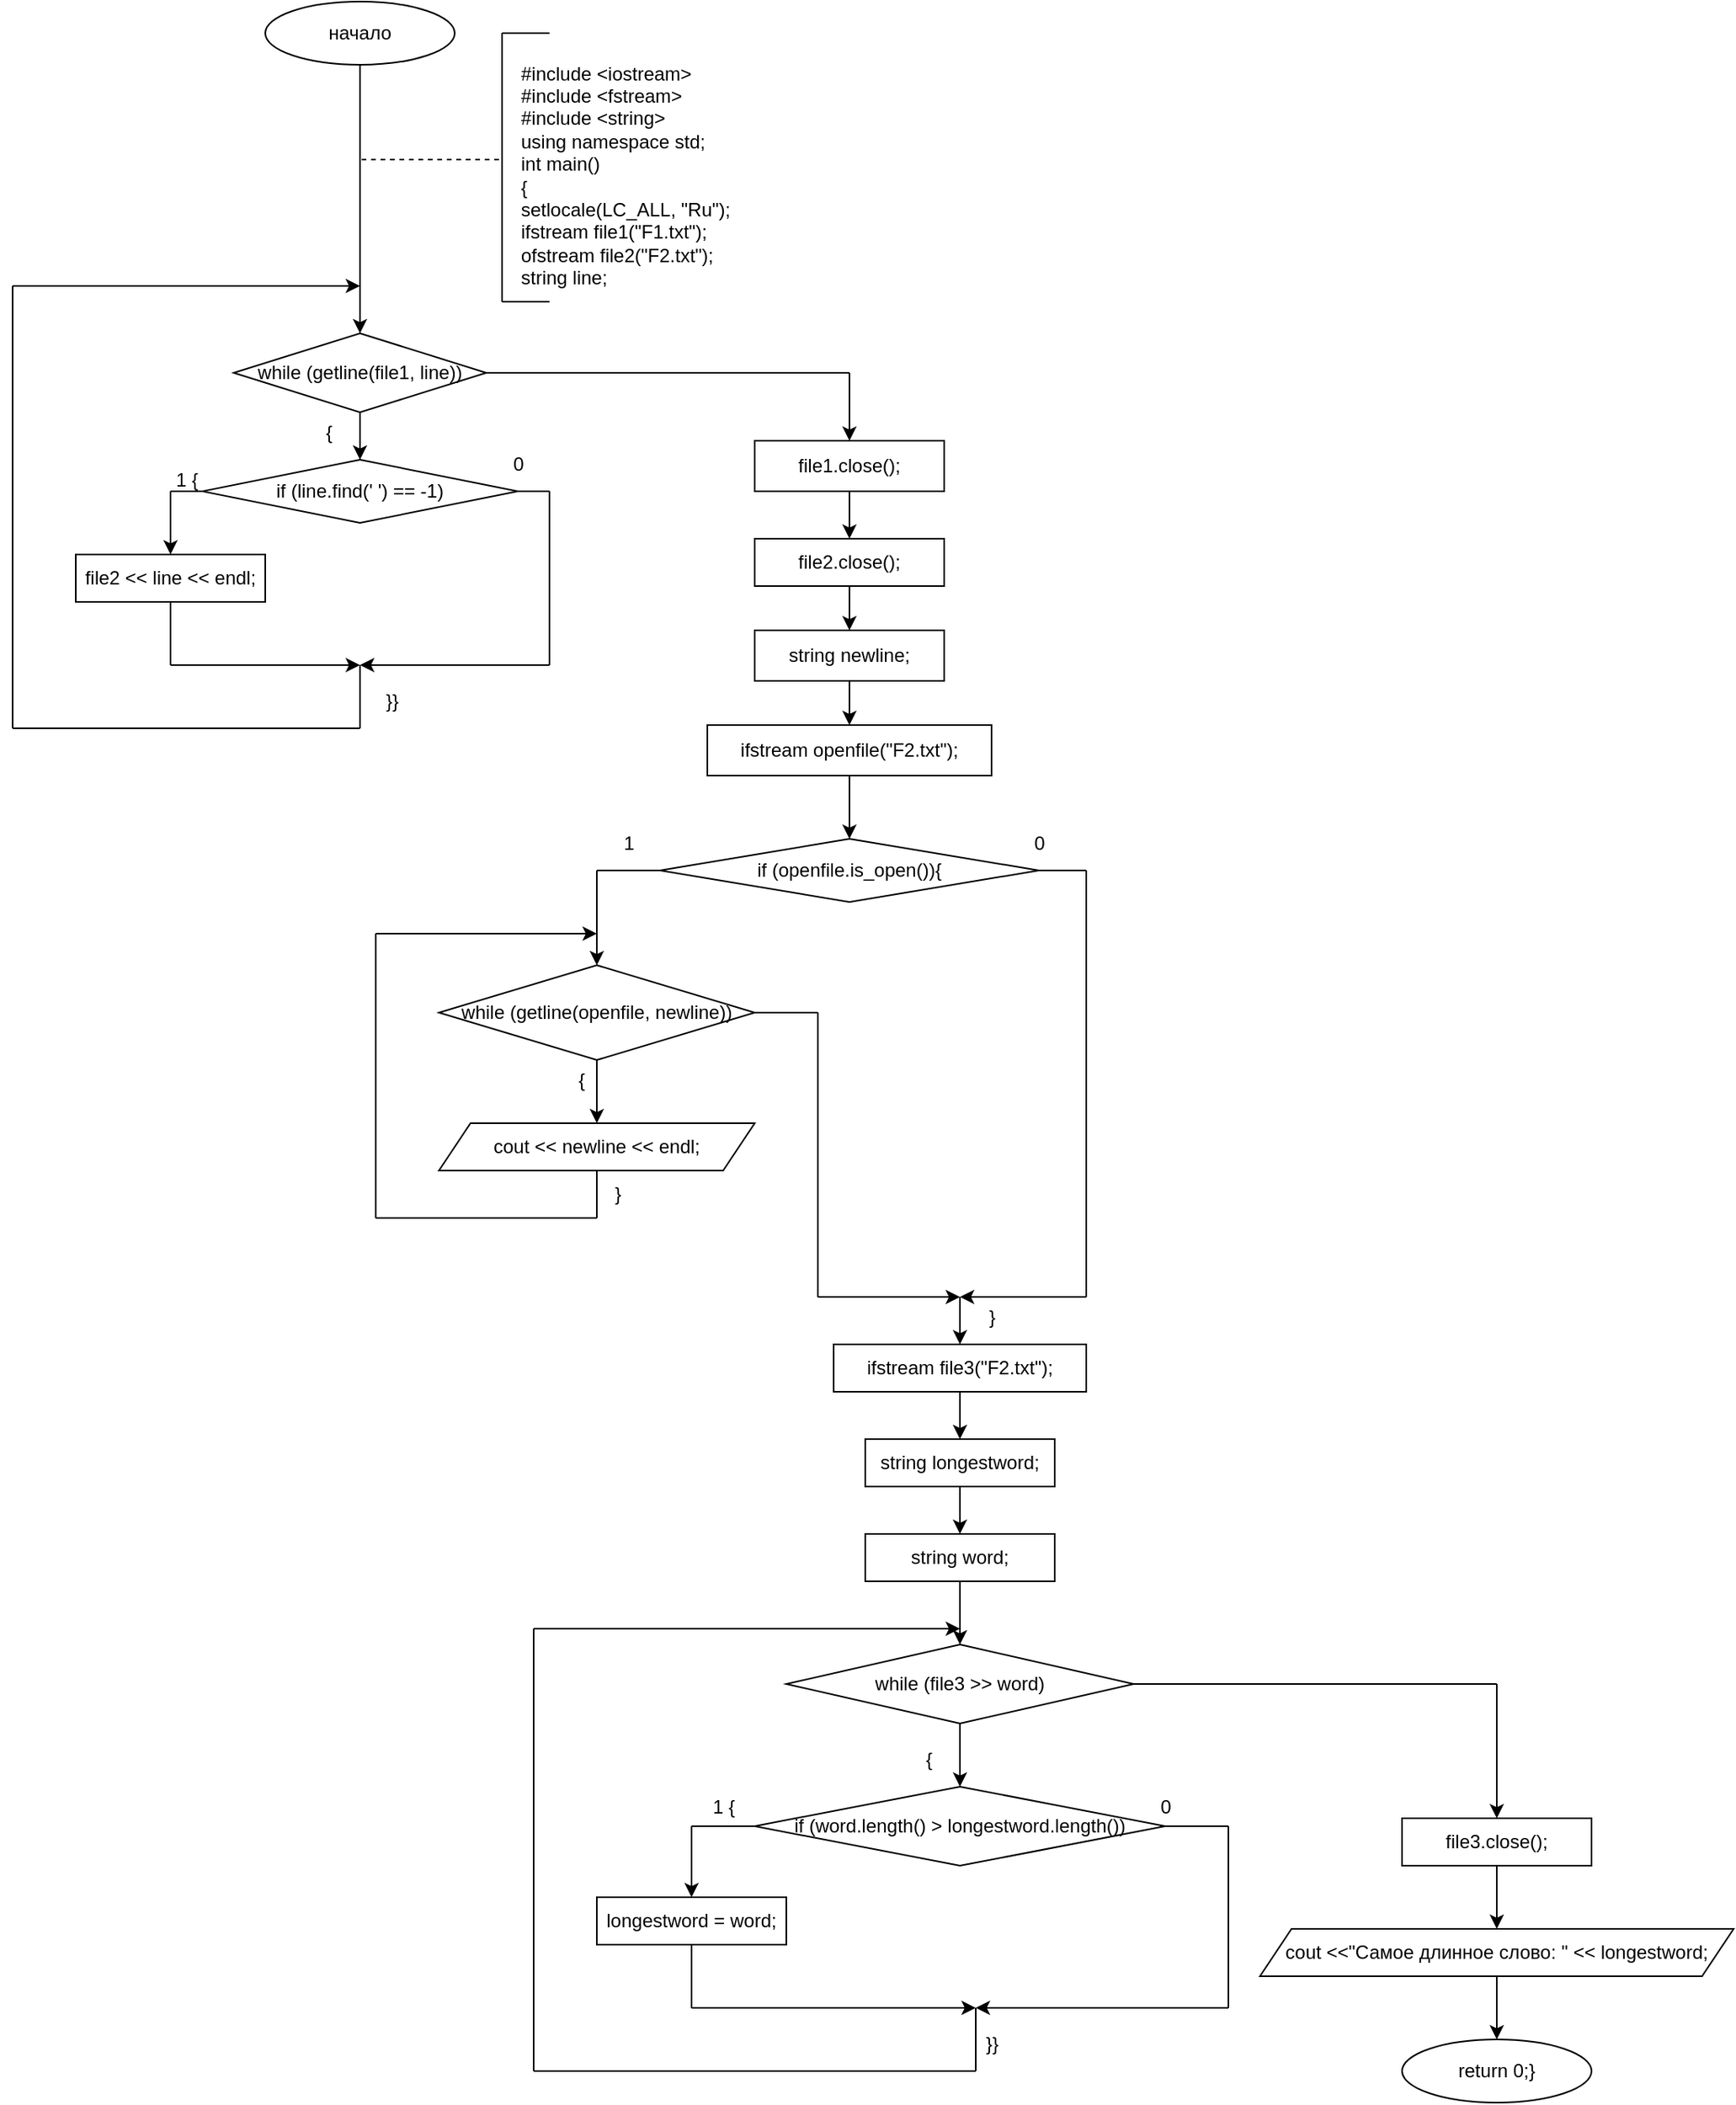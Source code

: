 <mxfile version="23.0.2" type="device">
  <diagram name="Страница — 1" id="hvLPPFA4iMiR-bGkCTV5">
    <mxGraphModel dx="1290" dy="629" grid="1" gridSize="10" guides="1" tooltips="1" connect="1" arrows="1" fold="1" page="1" pageScale="1" pageWidth="827" pageHeight="1169" math="0" shadow="0">
      <root>
        <mxCell id="0" />
        <mxCell id="1" parent="0" />
        <mxCell id="KDOvX2IwmLNje3FLTkCe-1" value="начало" style="ellipse;whiteSpace=wrap;html=1;" vertex="1" parent="1">
          <mxGeometry x="350" y="90" width="120" height="40" as="geometry" />
        </mxCell>
        <mxCell id="KDOvX2IwmLNje3FLTkCe-2" value="" style="endArrow=classic;html=1;rounded=0;" edge="1" parent="1">
          <mxGeometry width="50" height="50" relative="1" as="geometry">
            <mxPoint x="410" y="130" as="sourcePoint" />
            <mxPoint x="410" y="300" as="targetPoint" />
          </mxGeometry>
        </mxCell>
        <mxCell id="KDOvX2IwmLNje3FLTkCe-3" value="" style="endArrow=none;dashed=1;html=1;rounded=0;" edge="1" parent="1">
          <mxGeometry width="50" height="50" relative="1" as="geometry">
            <mxPoint x="411" y="190" as="sourcePoint" />
            <mxPoint x="501" y="190" as="targetPoint" />
          </mxGeometry>
        </mxCell>
        <mxCell id="KDOvX2IwmLNje3FLTkCe-4" value="" style="endArrow=none;html=1;rounded=0;" edge="1" parent="1">
          <mxGeometry width="50" height="50" relative="1" as="geometry">
            <mxPoint x="500" y="280" as="sourcePoint" />
            <mxPoint x="500" y="110" as="targetPoint" />
          </mxGeometry>
        </mxCell>
        <mxCell id="KDOvX2IwmLNje3FLTkCe-6" value="&lt;div&gt;#include &amp;lt;iostream&amp;gt;&lt;/div&gt;&lt;div&gt;#include &amp;lt;fstream&amp;gt;&lt;/div&gt;&lt;div&gt;#include &amp;lt;string&amp;gt;&lt;/div&gt;&lt;div&gt;using namespace std;&lt;/div&gt;&lt;div&gt;int main()&amp;nbsp;&lt;/div&gt;&lt;div&gt;{&lt;/div&gt;&lt;div&gt;&lt;div&gt;setlocale(LC_ALL, &quot;Ru&quot;);&lt;/div&gt;&lt;div&gt;ifstream file1(&quot;F1.txt&quot;);&lt;/div&gt;&lt;div&gt;ofstream file2(&quot;F2.txt&quot;);&lt;/div&gt;&lt;div&gt;string line;&lt;/div&gt;&lt;/div&gt;" style="text;html=1;align=left;verticalAlign=middle;resizable=0;points=[];autosize=1;strokeColor=none;fillColor=none;" vertex="1" parent="1">
          <mxGeometry x="510" y="120" width="160" height="160" as="geometry" />
        </mxCell>
        <mxCell id="KDOvX2IwmLNje3FLTkCe-7" value="" style="endArrow=none;html=1;rounded=0;" edge="1" parent="1">
          <mxGeometry width="50" height="50" relative="1" as="geometry">
            <mxPoint x="500" y="280" as="sourcePoint" />
            <mxPoint x="530" y="280" as="targetPoint" />
          </mxGeometry>
        </mxCell>
        <mxCell id="KDOvX2IwmLNje3FLTkCe-8" value="" style="endArrow=none;html=1;rounded=0;" edge="1" parent="1">
          <mxGeometry width="50" height="50" relative="1" as="geometry">
            <mxPoint x="500" y="110" as="sourcePoint" />
            <mxPoint x="530" y="110" as="targetPoint" />
          </mxGeometry>
        </mxCell>
        <mxCell id="KDOvX2IwmLNje3FLTkCe-9" value="while (getline(file1, line))" style="rhombus;whiteSpace=wrap;html=1;" vertex="1" parent="1">
          <mxGeometry x="330" y="300" width="160" height="50" as="geometry" />
        </mxCell>
        <mxCell id="KDOvX2IwmLNje3FLTkCe-10" value="" style="endArrow=classic;html=1;rounded=0;exitX=0.5;exitY=1;exitDx=0;exitDy=0;" edge="1" parent="1" source="KDOvX2IwmLNje3FLTkCe-9" target="KDOvX2IwmLNje3FLTkCe-11">
          <mxGeometry width="50" height="50" relative="1" as="geometry">
            <mxPoint x="390" y="450" as="sourcePoint" />
            <mxPoint x="410" y="400" as="targetPoint" />
          </mxGeometry>
        </mxCell>
        <mxCell id="KDOvX2IwmLNje3FLTkCe-11" value="if (line.find(&#39; &#39;) == -1)" style="rhombus;whiteSpace=wrap;html=1;" vertex="1" parent="1">
          <mxGeometry x="310" y="380" width="200" height="40" as="geometry" />
        </mxCell>
        <mxCell id="KDOvX2IwmLNje3FLTkCe-13" value="" style="endArrow=none;html=1;rounded=0;exitX=0;exitY=0.5;exitDx=0;exitDy=0;" edge="1" parent="1" source="KDOvX2IwmLNje3FLTkCe-11">
          <mxGeometry width="50" height="50" relative="1" as="geometry">
            <mxPoint x="390" y="450" as="sourcePoint" />
            <mxPoint x="290" y="400" as="targetPoint" />
          </mxGeometry>
        </mxCell>
        <mxCell id="KDOvX2IwmLNje3FLTkCe-14" value="" style="endArrow=none;html=1;rounded=0;exitX=1;exitY=0.5;exitDx=0;exitDy=0;" edge="1" parent="1" source="KDOvX2IwmLNje3FLTkCe-11">
          <mxGeometry width="50" height="50" relative="1" as="geometry">
            <mxPoint x="390" y="450" as="sourcePoint" />
            <mxPoint x="530" y="400" as="targetPoint" />
          </mxGeometry>
        </mxCell>
        <mxCell id="KDOvX2IwmLNje3FLTkCe-15" value="" style="endArrow=classic;html=1;rounded=0;" edge="1" parent="1">
          <mxGeometry width="50" height="50" relative="1" as="geometry">
            <mxPoint x="290" y="400" as="sourcePoint" />
            <mxPoint x="290" y="440" as="targetPoint" />
          </mxGeometry>
        </mxCell>
        <mxCell id="KDOvX2IwmLNje3FLTkCe-16" value="file2 &amp;lt;&amp;lt; line &amp;lt;&amp;lt; endl;" style="rounded=0;whiteSpace=wrap;html=1;" vertex="1" parent="1">
          <mxGeometry x="230" y="440" width="120" height="30" as="geometry" />
        </mxCell>
        <mxCell id="KDOvX2IwmLNje3FLTkCe-18" value="" style="endArrow=none;html=1;rounded=0;" edge="1" parent="1">
          <mxGeometry width="50" height="50" relative="1" as="geometry">
            <mxPoint x="530" y="400" as="sourcePoint" />
            <mxPoint x="530" y="510" as="targetPoint" />
          </mxGeometry>
        </mxCell>
        <mxCell id="KDOvX2IwmLNje3FLTkCe-19" value="" style="endArrow=none;html=1;rounded=0;exitX=0.5;exitY=1;exitDx=0;exitDy=0;" edge="1" parent="1" source="KDOvX2IwmLNje3FLTkCe-16">
          <mxGeometry width="50" height="50" relative="1" as="geometry">
            <mxPoint x="390" y="450" as="sourcePoint" />
            <mxPoint x="290" y="510" as="targetPoint" />
          </mxGeometry>
        </mxCell>
        <mxCell id="KDOvX2IwmLNje3FLTkCe-20" value="" style="endArrow=classic;html=1;rounded=0;" edge="1" parent="1">
          <mxGeometry width="50" height="50" relative="1" as="geometry">
            <mxPoint x="290" y="510" as="sourcePoint" />
            <mxPoint x="410" y="510" as="targetPoint" />
          </mxGeometry>
        </mxCell>
        <mxCell id="KDOvX2IwmLNje3FLTkCe-21" value="" style="endArrow=classic;html=1;rounded=0;" edge="1" parent="1">
          <mxGeometry width="50" height="50" relative="1" as="geometry">
            <mxPoint x="530" y="510" as="sourcePoint" />
            <mxPoint x="410" y="510" as="targetPoint" />
          </mxGeometry>
        </mxCell>
        <mxCell id="KDOvX2IwmLNje3FLTkCe-22" value="" style="endArrow=none;html=1;rounded=0;" edge="1" parent="1">
          <mxGeometry width="50" height="50" relative="1" as="geometry">
            <mxPoint x="410" y="510" as="sourcePoint" />
            <mxPoint x="410" y="550" as="targetPoint" />
          </mxGeometry>
        </mxCell>
        <mxCell id="KDOvX2IwmLNje3FLTkCe-23" value="" style="endArrow=none;html=1;rounded=0;" edge="1" parent="1">
          <mxGeometry width="50" height="50" relative="1" as="geometry">
            <mxPoint x="410" y="550" as="sourcePoint" />
            <mxPoint x="190" y="550" as="targetPoint" />
          </mxGeometry>
        </mxCell>
        <mxCell id="KDOvX2IwmLNje3FLTkCe-24" value="" style="endArrow=none;html=1;rounded=0;" edge="1" parent="1">
          <mxGeometry width="50" height="50" relative="1" as="geometry">
            <mxPoint x="190" y="550" as="sourcePoint" />
            <mxPoint x="190" y="270" as="targetPoint" />
          </mxGeometry>
        </mxCell>
        <mxCell id="KDOvX2IwmLNje3FLTkCe-25" value="" style="endArrow=classic;html=1;rounded=0;" edge="1" parent="1">
          <mxGeometry width="50" height="50" relative="1" as="geometry">
            <mxPoint x="190" y="270" as="sourcePoint" />
            <mxPoint x="410" y="270" as="targetPoint" />
          </mxGeometry>
        </mxCell>
        <mxCell id="KDOvX2IwmLNje3FLTkCe-26" value="{" style="text;html=1;align=center;verticalAlign=middle;resizable=0;points=[];autosize=1;strokeColor=none;fillColor=none;" vertex="1" parent="1">
          <mxGeometry x="375" y="348" width="30" height="30" as="geometry" />
        </mxCell>
        <mxCell id="KDOvX2IwmLNje3FLTkCe-27" value="}}" style="text;html=1;align=center;verticalAlign=middle;resizable=0;points=[];autosize=1;strokeColor=none;fillColor=none;" vertex="1" parent="1">
          <mxGeometry x="415" y="518" width="30" height="30" as="geometry" />
        </mxCell>
        <mxCell id="KDOvX2IwmLNje3FLTkCe-28" value="1 {" style="text;html=1;align=center;verticalAlign=middle;resizable=0;points=[];autosize=1;strokeColor=none;fillColor=none;" vertex="1" parent="1">
          <mxGeometry x="280" y="378" width="40" height="30" as="geometry" />
        </mxCell>
        <mxCell id="KDOvX2IwmLNje3FLTkCe-29" value="0" style="text;html=1;align=center;verticalAlign=middle;resizable=0;points=[];autosize=1;strokeColor=none;fillColor=none;" vertex="1" parent="1">
          <mxGeometry x="495" y="368" width="30" height="30" as="geometry" />
        </mxCell>
        <mxCell id="KDOvX2IwmLNje3FLTkCe-30" value="" style="endArrow=none;html=1;rounded=0;exitX=1;exitY=0.5;exitDx=0;exitDy=0;" edge="1" parent="1" source="KDOvX2IwmLNje3FLTkCe-9">
          <mxGeometry width="50" height="50" relative="1" as="geometry">
            <mxPoint x="390" y="450" as="sourcePoint" />
            <mxPoint x="720" y="325" as="targetPoint" />
          </mxGeometry>
        </mxCell>
        <mxCell id="KDOvX2IwmLNje3FLTkCe-31" value="" style="endArrow=classic;html=1;rounded=0;entryX=0.5;entryY=0;entryDx=0;entryDy=0;" edge="1" parent="1" target="KDOvX2IwmLNje3FLTkCe-32">
          <mxGeometry width="50" height="50" relative="1" as="geometry">
            <mxPoint x="720" y="325" as="sourcePoint" />
            <mxPoint x="720" y="360" as="targetPoint" />
          </mxGeometry>
        </mxCell>
        <mxCell id="KDOvX2IwmLNje3FLTkCe-32" value="file1.close();" style="rounded=0;whiteSpace=wrap;html=1;" vertex="1" parent="1">
          <mxGeometry x="660" y="368" width="120" height="32" as="geometry" />
        </mxCell>
        <mxCell id="KDOvX2IwmLNje3FLTkCe-33" value="" style="endArrow=classic;html=1;rounded=0;exitX=0.5;exitY=1;exitDx=0;exitDy=0;" edge="1" parent="1" source="KDOvX2IwmLNje3FLTkCe-32" target="KDOvX2IwmLNje3FLTkCe-34">
          <mxGeometry width="50" height="50" relative="1" as="geometry">
            <mxPoint x="390" y="450" as="sourcePoint" />
            <mxPoint x="720" y="430" as="targetPoint" />
          </mxGeometry>
        </mxCell>
        <mxCell id="KDOvX2IwmLNje3FLTkCe-34" value="file2.close();" style="rounded=0;whiteSpace=wrap;html=1;" vertex="1" parent="1">
          <mxGeometry x="660" y="430" width="120" height="30" as="geometry" />
        </mxCell>
        <mxCell id="KDOvX2IwmLNje3FLTkCe-35" value="" style="endArrow=classic;html=1;rounded=0;exitX=0.5;exitY=1;exitDx=0;exitDy=0;" edge="1" parent="1" source="KDOvX2IwmLNje3FLTkCe-34" target="KDOvX2IwmLNje3FLTkCe-36">
          <mxGeometry width="50" height="50" relative="1" as="geometry">
            <mxPoint x="390" y="450" as="sourcePoint" />
            <mxPoint x="720" y="490" as="targetPoint" />
          </mxGeometry>
        </mxCell>
        <mxCell id="KDOvX2IwmLNje3FLTkCe-36" value="string newline;" style="rounded=0;whiteSpace=wrap;html=1;" vertex="1" parent="1">
          <mxGeometry x="660" y="488" width="120" height="32" as="geometry" />
        </mxCell>
        <mxCell id="KDOvX2IwmLNje3FLTkCe-37" value="" style="endArrow=classic;html=1;rounded=0;exitX=0.5;exitY=1;exitDx=0;exitDy=0;" edge="1" parent="1" source="KDOvX2IwmLNje3FLTkCe-36" target="KDOvX2IwmLNje3FLTkCe-38">
          <mxGeometry width="50" height="50" relative="1" as="geometry">
            <mxPoint x="390" y="450" as="sourcePoint" />
            <mxPoint x="720" y="550" as="targetPoint" />
          </mxGeometry>
        </mxCell>
        <mxCell id="KDOvX2IwmLNje3FLTkCe-38" value="ifstream openfile(&quot;F2.txt&quot;);" style="rounded=0;whiteSpace=wrap;html=1;" vertex="1" parent="1">
          <mxGeometry x="630" y="548" width="180" height="32" as="geometry" />
        </mxCell>
        <mxCell id="KDOvX2IwmLNje3FLTkCe-40" value="" style="endArrow=classic;html=1;rounded=0;exitX=0.5;exitY=1;exitDx=0;exitDy=0;" edge="1" parent="1" source="KDOvX2IwmLNje3FLTkCe-38" target="KDOvX2IwmLNje3FLTkCe-41">
          <mxGeometry width="50" height="50" relative="1" as="geometry">
            <mxPoint x="390" y="450" as="sourcePoint" />
            <mxPoint x="720" y="620" as="targetPoint" />
          </mxGeometry>
        </mxCell>
        <mxCell id="KDOvX2IwmLNje3FLTkCe-41" value="if (openfile.is_open()){" style="rhombus;whiteSpace=wrap;html=1;" vertex="1" parent="1">
          <mxGeometry x="600" y="620" width="240" height="40" as="geometry" />
        </mxCell>
        <mxCell id="KDOvX2IwmLNje3FLTkCe-43" value="" style="endArrow=none;html=1;rounded=0;exitX=0;exitY=0.5;exitDx=0;exitDy=0;" edge="1" parent="1" source="KDOvX2IwmLNje3FLTkCe-41">
          <mxGeometry width="50" height="50" relative="1" as="geometry">
            <mxPoint x="390" y="650" as="sourcePoint" />
            <mxPoint x="560" y="640" as="targetPoint" />
          </mxGeometry>
        </mxCell>
        <mxCell id="KDOvX2IwmLNje3FLTkCe-44" value="" style="endArrow=classic;html=1;rounded=0;" edge="1" parent="1" target="KDOvX2IwmLNje3FLTkCe-45">
          <mxGeometry width="50" height="50" relative="1" as="geometry">
            <mxPoint x="560" y="640" as="sourcePoint" />
            <mxPoint x="560" y="710" as="targetPoint" />
          </mxGeometry>
        </mxCell>
        <mxCell id="KDOvX2IwmLNje3FLTkCe-45" value="while (getline(openfile, newline))" style="rhombus;whiteSpace=wrap;html=1;" vertex="1" parent="1">
          <mxGeometry x="460" y="700" width="200" height="60" as="geometry" />
        </mxCell>
        <mxCell id="KDOvX2IwmLNje3FLTkCe-46" value="" style="endArrow=classic;html=1;rounded=0;exitX=0.5;exitY=1;exitDx=0;exitDy=0;" edge="1" parent="1" source="KDOvX2IwmLNje3FLTkCe-45">
          <mxGeometry width="50" height="50" relative="1" as="geometry">
            <mxPoint x="390" y="650" as="sourcePoint" />
            <mxPoint x="560" y="800" as="targetPoint" />
          </mxGeometry>
        </mxCell>
        <mxCell id="KDOvX2IwmLNje3FLTkCe-47" value="cout &amp;lt;&amp;lt; newline &amp;lt;&amp;lt; endl;" style="shape=parallelogram;perimeter=parallelogramPerimeter;whiteSpace=wrap;html=1;fixedSize=1;" vertex="1" parent="1">
          <mxGeometry x="460" y="800" width="200" height="30" as="geometry" />
        </mxCell>
        <mxCell id="KDOvX2IwmLNje3FLTkCe-49" value="" style="endArrow=none;html=1;rounded=0;exitX=0.5;exitY=1;exitDx=0;exitDy=0;" edge="1" parent="1" source="KDOvX2IwmLNje3FLTkCe-47">
          <mxGeometry width="50" height="50" relative="1" as="geometry">
            <mxPoint x="390" y="650" as="sourcePoint" />
            <mxPoint x="560" y="860" as="targetPoint" />
          </mxGeometry>
        </mxCell>
        <mxCell id="KDOvX2IwmLNje3FLTkCe-50" value="" style="endArrow=none;html=1;rounded=0;" edge="1" parent="1">
          <mxGeometry width="50" height="50" relative="1" as="geometry">
            <mxPoint x="560" y="860" as="sourcePoint" />
            <mxPoint x="420" y="860" as="targetPoint" />
          </mxGeometry>
        </mxCell>
        <mxCell id="KDOvX2IwmLNje3FLTkCe-51" value="" style="endArrow=none;html=1;rounded=0;" edge="1" parent="1">
          <mxGeometry width="50" height="50" relative="1" as="geometry">
            <mxPoint x="420" y="860" as="sourcePoint" />
            <mxPoint x="420" y="680" as="targetPoint" />
          </mxGeometry>
        </mxCell>
        <mxCell id="KDOvX2IwmLNje3FLTkCe-53" value="" style="endArrow=none;html=1;rounded=0;exitX=1;exitY=0.5;exitDx=0;exitDy=0;" edge="1" parent="1" source="KDOvX2IwmLNje3FLTkCe-45">
          <mxGeometry width="50" height="50" relative="1" as="geometry">
            <mxPoint x="390" y="650" as="sourcePoint" />
            <mxPoint x="700" y="730" as="targetPoint" />
          </mxGeometry>
        </mxCell>
        <mxCell id="KDOvX2IwmLNje3FLTkCe-54" value="" style="endArrow=none;html=1;rounded=0;" edge="1" parent="1">
          <mxGeometry width="50" height="50" relative="1" as="geometry">
            <mxPoint x="700" y="730" as="sourcePoint" />
            <mxPoint x="700" y="910" as="targetPoint" />
          </mxGeometry>
        </mxCell>
        <mxCell id="KDOvX2IwmLNje3FLTkCe-55" value="" style="endArrow=none;html=1;rounded=0;exitX=1;exitY=0.5;exitDx=0;exitDy=0;" edge="1" parent="1" source="KDOvX2IwmLNje3FLTkCe-41">
          <mxGeometry width="50" height="50" relative="1" as="geometry">
            <mxPoint x="390" y="650" as="sourcePoint" />
            <mxPoint x="870" y="640" as="targetPoint" />
          </mxGeometry>
        </mxCell>
        <mxCell id="KDOvX2IwmLNje3FLTkCe-56" value="" style="endArrow=none;html=1;rounded=0;" edge="1" parent="1">
          <mxGeometry width="50" height="50" relative="1" as="geometry">
            <mxPoint x="870" y="640" as="sourcePoint" />
            <mxPoint x="870" y="910" as="targetPoint" />
          </mxGeometry>
        </mxCell>
        <mxCell id="KDOvX2IwmLNje3FLTkCe-58" value="" style="endArrow=classic;html=1;rounded=0;" edge="1" parent="1">
          <mxGeometry width="50" height="50" relative="1" as="geometry">
            <mxPoint x="420" y="680" as="sourcePoint" />
            <mxPoint x="560" y="680" as="targetPoint" />
          </mxGeometry>
        </mxCell>
        <mxCell id="KDOvX2IwmLNje3FLTkCe-59" value="" style="endArrow=classic;html=1;rounded=0;" edge="1" parent="1">
          <mxGeometry width="50" height="50" relative="1" as="geometry">
            <mxPoint x="700" y="910" as="sourcePoint" />
            <mxPoint x="790" y="910" as="targetPoint" />
          </mxGeometry>
        </mxCell>
        <mxCell id="KDOvX2IwmLNje3FLTkCe-60" value="" style="endArrow=classic;html=1;rounded=0;" edge="1" parent="1">
          <mxGeometry width="50" height="50" relative="1" as="geometry">
            <mxPoint x="870" y="910" as="sourcePoint" />
            <mxPoint x="790" y="910" as="targetPoint" />
          </mxGeometry>
        </mxCell>
        <mxCell id="KDOvX2IwmLNje3FLTkCe-61" value="" style="endArrow=classic;html=1;rounded=0;" edge="1" parent="1" target="KDOvX2IwmLNje3FLTkCe-62">
          <mxGeometry width="50" height="50" relative="1" as="geometry">
            <mxPoint x="790" y="910" as="sourcePoint" />
            <mxPoint x="790" y="960" as="targetPoint" />
          </mxGeometry>
        </mxCell>
        <mxCell id="KDOvX2IwmLNje3FLTkCe-62" value="ifstream file3(&quot;F2.txt&quot;);" style="rounded=0;whiteSpace=wrap;html=1;" vertex="1" parent="1">
          <mxGeometry x="710" y="940" width="160" height="30" as="geometry" />
        </mxCell>
        <mxCell id="KDOvX2IwmLNje3FLTkCe-63" value="" style="endArrow=classic;html=1;rounded=0;exitX=0.5;exitY=1;exitDx=0;exitDy=0;" edge="1" parent="1" source="KDOvX2IwmLNje3FLTkCe-62" target="KDOvX2IwmLNje3FLTkCe-64">
          <mxGeometry width="50" height="50" relative="1" as="geometry">
            <mxPoint x="390" y="850" as="sourcePoint" />
            <mxPoint x="790" y="1000" as="targetPoint" />
          </mxGeometry>
        </mxCell>
        <mxCell id="KDOvX2IwmLNje3FLTkCe-64" value="string longestword;" style="rounded=0;whiteSpace=wrap;html=1;" vertex="1" parent="1">
          <mxGeometry x="730" y="1000" width="120" height="30" as="geometry" />
        </mxCell>
        <mxCell id="KDOvX2IwmLNje3FLTkCe-65" value="string word;" style="rounded=0;whiteSpace=wrap;html=1;" vertex="1" parent="1">
          <mxGeometry x="730" y="1060" width="120" height="30" as="geometry" />
        </mxCell>
        <mxCell id="KDOvX2IwmLNje3FLTkCe-66" value="" style="endArrow=classic;html=1;rounded=0;exitX=0.5;exitY=1;exitDx=0;exitDy=0;entryX=0.5;entryY=0;entryDx=0;entryDy=0;" edge="1" parent="1" source="KDOvX2IwmLNje3FLTkCe-64" target="KDOvX2IwmLNje3FLTkCe-65">
          <mxGeometry width="50" height="50" relative="1" as="geometry">
            <mxPoint x="390" y="850" as="sourcePoint" />
            <mxPoint x="440" y="800" as="targetPoint" />
          </mxGeometry>
        </mxCell>
        <mxCell id="KDOvX2IwmLNje3FLTkCe-67" value="" style="endArrow=classic;html=1;rounded=0;exitX=0.5;exitY=1;exitDx=0;exitDy=0;" edge="1" parent="1" source="KDOvX2IwmLNje3FLTkCe-65" target="KDOvX2IwmLNje3FLTkCe-68">
          <mxGeometry width="50" height="50" relative="1" as="geometry">
            <mxPoint x="390" y="1050" as="sourcePoint" />
            <mxPoint x="790" y="1130" as="targetPoint" />
          </mxGeometry>
        </mxCell>
        <mxCell id="KDOvX2IwmLNje3FLTkCe-68" value="while (file3 &amp;gt;&amp;gt; word)" style="rhombus;whiteSpace=wrap;html=1;" vertex="1" parent="1">
          <mxGeometry x="680" y="1130" width="220" height="50" as="geometry" />
        </mxCell>
        <mxCell id="KDOvX2IwmLNje3FLTkCe-70" value="" style="endArrow=classic;html=1;rounded=0;exitX=0.5;exitY=1;exitDx=0;exitDy=0;" edge="1" parent="1" source="KDOvX2IwmLNje3FLTkCe-68">
          <mxGeometry width="50" height="50" relative="1" as="geometry">
            <mxPoint x="390" y="1050" as="sourcePoint" />
            <mxPoint x="790" y="1220" as="targetPoint" />
          </mxGeometry>
        </mxCell>
        <mxCell id="KDOvX2IwmLNje3FLTkCe-71" value="if (word.length() &amp;gt; longestword.length())" style="rhombus;whiteSpace=wrap;html=1;" vertex="1" parent="1">
          <mxGeometry x="660" y="1220" width="260" height="50" as="geometry" />
        </mxCell>
        <mxCell id="KDOvX2IwmLNje3FLTkCe-73" value="" style="endArrow=none;html=1;rounded=0;exitX=0;exitY=0.5;exitDx=0;exitDy=0;" edge="1" parent="1" source="KDOvX2IwmLNje3FLTkCe-71">
          <mxGeometry width="50" height="50" relative="1" as="geometry">
            <mxPoint x="390" y="1050" as="sourcePoint" />
            <mxPoint x="620" y="1245" as="targetPoint" />
          </mxGeometry>
        </mxCell>
        <mxCell id="KDOvX2IwmLNje3FLTkCe-74" value="" style="endArrow=none;html=1;rounded=0;exitX=1;exitY=0.5;exitDx=0;exitDy=0;" edge="1" parent="1" source="KDOvX2IwmLNje3FLTkCe-71">
          <mxGeometry width="50" height="50" relative="1" as="geometry">
            <mxPoint x="390" y="1050" as="sourcePoint" />
            <mxPoint x="960" y="1245" as="targetPoint" />
          </mxGeometry>
        </mxCell>
        <mxCell id="KDOvX2IwmLNje3FLTkCe-75" value="" style="endArrow=classic;html=1;rounded=0;" edge="1" parent="1" target="KDOvX2IwmLNje3FLTkCe-76">
          <mxGeometry width="50" height="50" relative="1" as="geometry">
            <mxPoint x="620" y="1245" as="sourcePoint" />
            <mxPoint x="620" y="1305" as="targetPoint" />
          </mxGeometry>
        </mxCell>
        <mxCell id="KDOvX2IwmLNje3FLTkCe-76" value="longestword = word;" style="rounded=0;whiteSpace=wrap;html=1;" vertex="1" parent="1">
          <mxGeometry x="560" y="1290" width="120" height="30" as="geometry" />
        </mxCell>
        <mxCell id="KDOvX2IwmLNje3FLTkCe-77" value="" style="endArrow=none;html=1;rounded=0;exitX=0.5;exitY=1;exitDx=0;exitDy=0;" edge="1" parent="1" source="KDOvX2IwmLNje3FLTkCe-76">
          <mxGeometry width="50" height="50" relative="1" as="geometry">
            <mxPoint x="390" y="1250" as="sourcePoint" />
            <mxPoint x="620" y="1360" as="targetPoint" />
          </mxGeometry>
        </mxCell>
        <mxCell id="KDOvX2IwmLNje3FLTkCe-78" value="" style="endArrow=none;html=1;rounded=0;" edge="1" parent="1">
          <mxGeometry width="50" height="50" relative="1" as="geometry">
            <mxPoint x="960" y="1245" as="sourcePoint" />
            <mxPoint x="960" y="1360" as="targetPoint" />
          </mxGeometry>
        </mxCell>
        <mxCell id="KDOvX2IwmLNje3FLTkCe-79" value="" style="endArrow=classic;html=1;rounded=0;" edge="1" parent="1">
          <mxGeometry width="50" height="50" relative="1" as="geometry">
            <mxPoint x="620" y="1360" as="sourcePoint" />
            <mxPoint x="800" y="1360" as="targetPoint" />
          </mxGeometry>
        </mxCell>
        <mxCell id="KDOvX2IwmLNje3FLTkCe-80" value="" style="endArrow=classic;html=1;rounded=0;" edge="1" parent="1">
          <mxGeometry width="50" height="50" relative="1" as="geometry">
            <mxPoint x="960" y="1360" as="sourcePoint" />
            <mxPoint x="800" y="1360" as="targetPoint" />
          </mxGeometry>
        </mxCell>
        <mxCell id="KDOvX2IwmLNje3FLTkCe-82" value="" style="endArrow=none;html=1;rounded=0;" edge="1" parent="1">
          <mxGeometry width="50" height="50" relative="1" as="geometry">
            <mxPoint x="800" y="1360" as="sourcePoint" />
            <mxPoint x="800" y="1400" as="targetPoint" />
          </mxGeometry>
        </mxCell>
        <mxCell id="KDOvX2IwmLNje3FLTkCe-83" value="" style="endArrow=none;html=1;rounded=0;" edge="1" parent="1">
          <mxGeometry width="50" height="50" relative="1" as="geometry">
            <mxPoint x="800" y="1400" as="sourcePoint" />
            <mxPoint x="520" y="1400" as="targetPoint" />
          </mxGeometry>
        </mxCell>
        <mxCell id="KDOvX2IwmLNje3FLTkCe-84" value="" style="endArrow=none;html=1;rounded=0;" edge="1" parent="1">
          <mxGeometry width="50" height="50" relative="1" as="geometry">
            <mxPoint x="520" y="1400" as="sourcePoint" />
            <mxPoint x="520" y="1120" as="targetPoint" />
          </mxGeometry>
        </mxCell>
        <mxCell id="KDOvX2IwmLNje3FLTkCe-85" value="" style="endArrow=classic;html=1;rounded=0;" edge="1" parent="1">
          <mxGeometry width="50" height="50" relative="1" as="geometry">
            <mxPoint x="520" y="1120" as="sourcePoint" />
            <mxPoint x="790" y="1120" as="targetPoint" />
          </mxGeometry>
        </mxCell>
        <mxCell id="KDOvX2IwmLNje3FLTkCe-86" value="" style="endArrow=none;html=1;rounded=0;exitX=1;exitY=0.5;exitDx=0;exitDy=0;" edge="1" parent="1" source="KDOvX2IwmLNje3FLTkCe-68">
          <mxGeometry width="50" height="50" relative="1" as="geometry">
            <mxPoint x="920" y="1250" as="sourcePoint" />
            <mxPoint x="1130" y="1155" as="targetPoint" />
            <Array as="points" />
          </mxGeometry>
        </mxCell>
        <mxCell id="KDOvX2IwmLNje3FLTkCe-87" value="" style="endArrow=classic;html=1;rounded=0;" edge="1" parent="1">
          <mxGeometry width="50" height="50" relative="1" as="geometry">
            <mxPoint x="1130" y="1155" as="sourcePoint" />
            <mxPoint x="1130" y="1240" as="targetPoint" />
          </mxGeometry>
        </mxCell>
        <mxCell id="KDOvX2IwmLNje3FLTkCe-88" value="file3.close();" style="rounded=0;whiteSpace=wrap;html=1;" vertex="1" parent="1">
          <mxGeometry x="1070" y="1240" width="120" height="30" as="geometry" />
        </mxCell>
        <mxCell id="KDOvX2IwmLNje3FLTkCe-89" value="" style="endArrow=classic;html=1;rounded=0;exitX=0.5;exitY=1;exitDx=0;exitDy=0;" edge="1" parent="1" source="KDOvX2IwmLNje3FLTkCe-88" target="KDOvX2IwmLNje3FLTkCe-90">
          <mxGeometry width="50" height="50" relative="1" as="geometry">
            <mxPoint x="920" y="1250" as="sourcePoint" />
            <mxPoint x="1140" y="1310" as="targetPoint" />
          </mxGeometry>
        </mxCell>
        <mxCell id="KDOvX2IwmLNje3FLTkCe-90" value="cout &amp;lt;&amp;lt;&quot;Самое длинное слово: &quot; &amp;lt;&amp;lt; longestword;" style="shape=parallelogram;perimeter=parallelogramPerimeter;whiteSpace=wrap;html=1;fixedSize=1;" vertex="1" parent="1">
          <mxGeometry x="980" y="1310" width="300" height="30" as="geometry" />
        </mxCell>
        <mxCell id="KDOvX2IwmLNje3FLTkCe-91" value="" style="endArrow=classic;html=1;rounded=0;exitX=0.5;exitY=1;exitDx=0;exitDy=0;" edge="1" parent="1" source="KDOvX2IwmLNje3FLTkCe-90">
          <mxGeometry width="50" height="50" relative="1" as="geometry">
            <mxPoint x="920" y="1250" as="sourcePoint" />
            <mxPoint x="1130" y="1380" as="targetPoint" />
          </mxGeometry>
        </mxCell>
        <mxCell id="KDOvX2IwmLNje3FLTkCe-92" value="return 0;}" style="ellipse;whiteSpace=wrap;html=1;" vertex="1" parent="1">
          <mxGeometry x="1070" y="1380" width="120" height="40" as="geometry" />
        </mxCell>
        <mxCell id="KDOvX2IwmLNje3FLTkCe-94" value="1" style="text;html=1;align=center;verticalAlign=middle;resizable=0;points=[];autosize=1;strokeColor=none;fillColor=none;" vertex="1" parent="1">
          <mxGeometry x="565" y="608" width="30" height="30" as="geometry" />
        </mxCell>
        <mxCell id="KDOvX2IwmLNje3FLTkCe-95" value="0" style="text;html=1;align=center;verticalAlign=middle;resizable=0;points=[];autosize=1;strokeColor=none;fillColor=none;" vertex="1" parent="1">
          <mxGeometry x="825" y="608" width="30" height="30" as="geometry" />
        </mxCell>
        <mxCell id="KDOvX2IwmLNje3FLTkCe-96" value="}" style="text;html=1;align=center;verticalAlign=middle;resizable=0;points=[];autosize=1;strokeColor=none;fillColor=none;" vertex="1" parent="1">
          <mxGeometry x="795" y="908" width="30" height="30" as="geometry" />
        </mxCell>
        <mxCell id="KDOvX2IwmLNje3FLTkCe-97" value="{" style="text;html=1;align=center;verticalAlign=middle;resizable=0;points=[];autosize=1;strokeColor=none;fillColor=none;" vertex="1" parent="1">
          <mxGeometry x="535" y="758" width="30" height="30" as="geometry" />
        </mxCell>
        <mxCell id="KDOvX2IwmLNje3FLTkCe-98" value="}" style="text;html=1;align=center;verticalAlign=middle;resizable=0;points=[];autosize=1;strokeColor=none;fillColor=none;" vertex="1" parent="1">
          <mxGeometry x="558" y="830" width="30" height="30" as="geometry" />
        </mxCell>
        <mxCell id="KDOvX2IwmLNje3FLTkCe-99" value="{" style="text;html=1;align=center;verticalAlign=middle;resizable=0;points=[];autosize=1;strokeColor=none;fillColor=none;" vertex="1" parent="1">
          <mxGeometry x="755" y="1188" width="30" height="30" as="geometry" />
        </mxCell>
        <mxCell id="KDOvX2IwmLNje3FLTkCe-100" value="}}" style="text;html=1;align=center;verticalAlign=middle;resizable=0;points=[];autosize=1;strokeColor=none;fillColor=none;" vertex="1" parent="1">
          <mxGeometry x="795" y="1368" width="30" height="30" as="geometry" />
        </mxCell>
        <mxCell id="KDOvX2IwmLNje3FLTkCe-101" value="1 {" style="text;html=1;align=center;verticalAlign=middle;resizable=0;points=[];autosize=1;strokeColor=none;fillColor=none;" vertex="1" parent="1">
          <mxGeometry x="620" y="1218" width="40" height="30" as="geometry" />
        </mxCell>
        <mxCell id="KDOvX2IwmLNje3FLTkCe-102" value="0" style="text;html=1;align=center;verticalAlign=middle;resizable=0;points=[];autosize=1;strokeColor=none;fillColor=none;" vertex="1" parent="1">
          <mxGeometry x="905" y="1218" width="30" height="30" as="geometry" />
        </mxCell>
      </root>
    </mxGraphModel>
  </diagram>
</mxfile>
